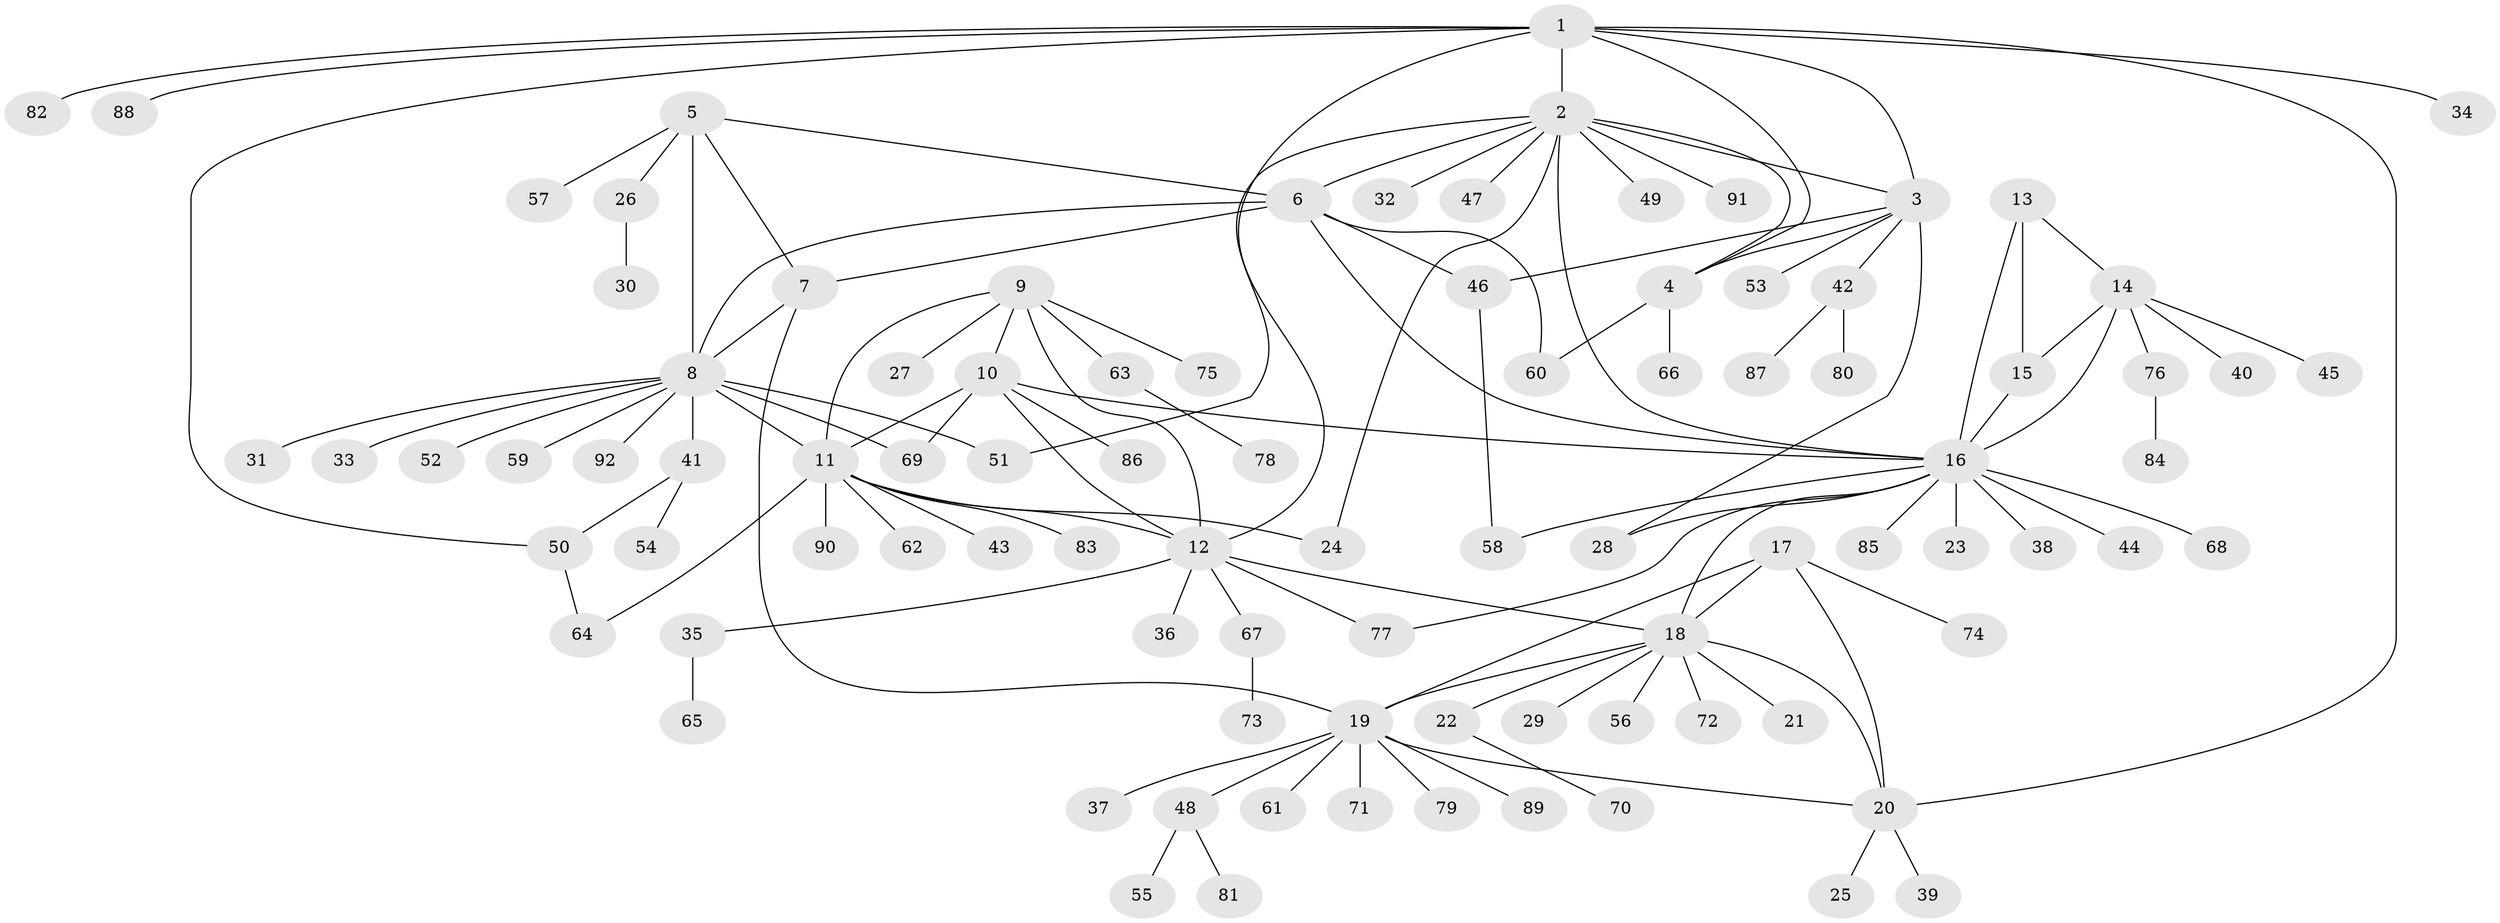 // Generated by graph-tools (version 1.1) at 2025/55/03/09/25 04:55:41]
// undirected, 92 vertices, 122 edges
graph export_dot {
graph [start="1"]
  node [color=gray90,style=filled];
  1;
  2;
  3;
  4;
  5;
  6;
  7;
  8;
  9;
  10;
  11;
  12;
  13;
  14;
  15;
  16;
  17;
  18;
  19;
  20;
  21;
  22;
  23;
  24;
  25;
  26;
  27;
  28;
  29;
  30;
  31;
  32;
  33;
  34;
  35;
  36;
  37;
  38;
  39;
  40;
  41;
  42;
  43;
  44;
  45;
  46;
  47;
  48;
  49;
  50;
  51;
  52;
  53;
  54;
  55;
  56;
  57;
  58;
  59;
  60;
  61;
  62;
  63;
  64;
  65;
  66;
  67;
  68;
  69;
  70;
  71;
  72;
  73;
  74;
  75;
  76;
  77;
  78;
  79;
  80;
  81;
  82;
  83;
  84;
  85;
  86;
  87;
  88;
  89;
  90;
  91;
  92;
  1 -- 2;
  1 -- 3;
  1 -- 4;
  1 -- 12;
  1 -- 20;
  1 -- 34;
  1 -- 50;
  1 -- 82;
  1 -- 88;
  2 -- 3;
  2 -- 4;
  2 -- 6;
  2 -- 16;
  2 -- 24;
  2 -- 32;
  2 -- 47;
  2 -- 49;
  2 -- 51;
  2 -- 91;
  3 -- 4;
  3 -- 28;
  3 -- 42;
  3 -- 46;
  3 -- 53;
  4 -- 60;
  4 -- 66;
  5 -- 6;
  5 -- 7;
  5 -- 8;
  5 -- 26;
  5 -- 57;
  6 -- 7;
  6 -- 8;
  6 -- 16;
  6 -- 46;
  6 -- 60;
  7 -- 8;
  7 -- 19;
  8 -- 11;
  8 -- 31;
  8 -- 33;
  8 -- 41;
  8 -- 51;
  8 -- 52;
  8 -- 59;
  8 -- 69;
  8 -- 92;
  9 -- 10;
  9 -- 11;
  9 -- 12;
  9 -- 27;
  9 -- 63;
  9 -- 75;
  10 -- 11;
  10 -- 12;
  10 -- 16;
  10 -- 69;
  10 -- 86;
  11 -- 12;
  11 -- 24;
  11 -- 43;
  11 -- 62;
  11 -- 64;
  11 -- 83;
  11 -- 90;
  12 -- 18;
  12 -- 35;
  12 -- 36;
  12 -- 67;
  12 -- 77;
  13 -- 14;
  13 -- 15;
  13 -- 16;
  14 -- 15;
  14 -- 16;
  14 -- 40;
  14 -- 45;
  14 -- 76;
  15 -- 16;
  16 -- 18;
  16 -- 23;
  16 -- 28;
  16 -- 38;
  16 -- 44;
  16 -- 58;
  16 -- 68;
  16 -- 77;
  16 -- 85;
  17 -- 18;
  17 -- 19;
  17 -- 20;
  17 -- 74;
  18 -- 19;
  18 -- 20;
  18 -- 21;
  18 -- 22;
  18 -- 29;
  18 -- 56;
  18 -- 72;
  19 -- 20;
  19 -- 37;
  19 -- 48;
  19 -- 61;
  19 -- 71;
  19 -- 79;
  19 -- 89;
  20 -- 25;
  20 -- 39;
  22 -- 70;
  26 -- 30;
  35 -- 65;
  41 -- 50;
  41 -- 54;
  42 -- 80;
  42 -- 87;
  46 -- 58;
  48 -- 55;
  48 -- 81;
  50 -- 64;
  63 -- 78;
  67 -- 73;
  76 -- 84;
}
